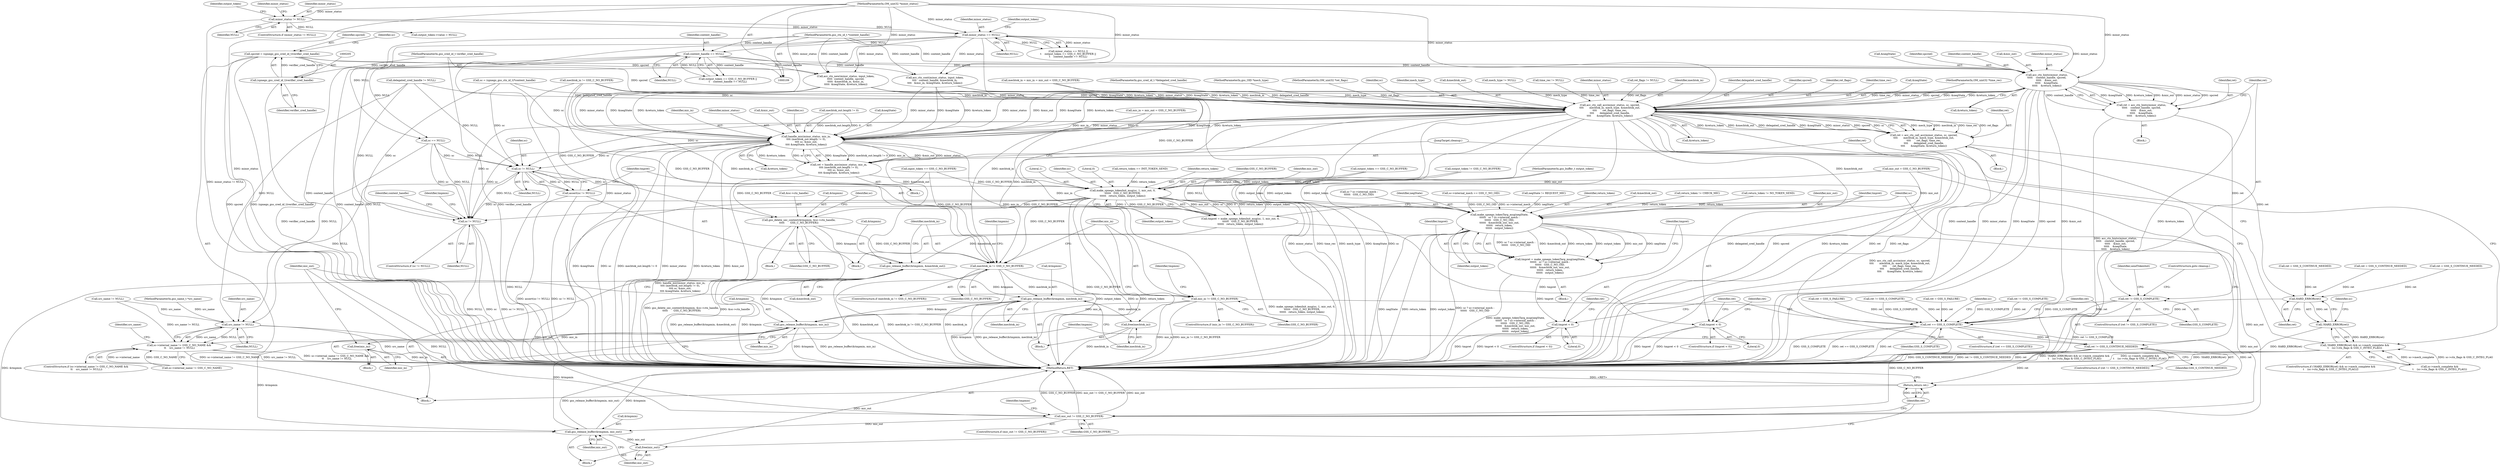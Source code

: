 digraph "0_krb5_b51b33f2bc5d1497ddf5bd107f791c101695000d_3@pointer" {
"1000267" [label="(Call,acc_ctx_hints(minor_status,\n\t\t\t\t\t    context_handle, spcred,\n\t\t\t\t\t    &mic_out,\n\t\t\t\t\t    &negState,\n\t\t\t\t\t    &return_token))"];
"1000178" [label="(Call,minor_status == NULL)"];
"1000154" [label="(Call,minor_status != NULL)"];
"1000110" [label="(MethodParameterIn,OM_uint32 *minor_status)"];
"1000185" [label="(Call,context_handle == NULL)"];
"1000111" [label="(MethodParameterIn,gss_ctx_id_t *context_handle)"];
"1000202" [label="(Call,spcred = (spnego_gss_cred_id_t)verifier_cred_handle)"];
"1000204" [label="(Call,(spnego_gss_cred_id_t)verifier_cred_handle)"];
"1000112" [label="(MethodParameterIn,gss_cred_id_t verifier_cred_handle)"];
"1000265" [label="(Call,ret = acc_ctx_hints(minor_status,\n\t\t\t\t\t    context_handle, spcred,\n\t\t\t\t\t    &mic_out,\n\t\t\t\t\t    &negState,\n\t\t\t\t\t    &return_token))"];
"1000278" [label="(Call,ret != GSS_S_COMPLETE)"];
"1000463" [label="(Call,ret == GSS_S_COMPLETE)"];
"1000496" [label="(Call,ret != GSS_S_CONTINUE_NEEDED)"];
"1000558" [label="(Return,return ret;)"];
"1000354" [label="(Call,acc_ctx_call_acc(minor_status, sc, spcred,\n\t\t\t\t       mechtok_in, mech_type, &mechtok_out,\n\t\t\t\t       ret_flags, time_rec,\n\t\t\t\t       delegated_cred_handle,\n\t\t\t\t       &negState, &return_token))"];
"1000352" [label="(Call,ret = acc_ctx_call_acc(minor_status, sc, spcred,\n\t\t\t\t       mechtok_in, mech_type, &mechtok_out,\n\t\t\t\t       ret_flags, time_rec,\n\t\t\t\t       delegated_cred_handle,\n\t\t\t\t       &negState, &return_token))"];
"1000372" [label="(Call,HARD_ERROR(ret))"];
"1000371" [label="(Call,!HARD_ERROR(ret))"];
"1000370" [label="(Call,!HARD_ERROR(ret) && sc->mech_complete &&\n\t    (sc->ctx_flags & GSS_C_INTEG_FLAG))"];
"1000386" [label="(Call,handle_mic(minor_status, mic_in,\n\t\t\t\t (mechtok_out.length != 0),\n\t\t\t\t sc, &mic_out,\n\t\t\t\t &negState, &return_token))"];
"1000384" [label="(Call,ret = handle_mic(minor_status, mic_in,\n\t\t\t\t (mechtok_out.length != 0),\n\t\t\t\t sc, &mic_out,\n\t\t\t\t &negState, &return_token))"];
"1000410" [label="(Call,sc != NULL)"];
"1000409" [label="(Call,assert(sc != NULL))"];
"1000415" [label="(Call,make_spnego_tokenInit_msg(sc, 1, mic_out, 0,\n\t\t\t\t\t\t   GSS_C_NO_BUFFER,\n\t\t\t\t\t\t   return_token, output_token))"];
"1000413" [label="(Call,tmpret = make_spnego_tokenInit_msg(sc, 1, mic_out, 0,\n\t\t\t\t\t\t   GSS_C_NO_BUFFER,\n\t\t\t\t\t\t   return_token, output_token))"];
"1000424" [label="(Call,tmpret < 0)"];
"1000501" [label="(Call,sc != NULL)"];
"1000505" [label="(Call,gss_delete_sec_context(&tmpmin, &sc->ctx_handle,\n\t\t\t\t\t       GSS_C_NO_BUFFER))"];
"1000520" [label="(Call,gss_release_buffer(&tmpmin, &mechtok_out))"];
"1000530" [label="(Call,gss_release_buffer(&tmpmin, mechtok_in))"];
"1000534" [label="(Call,free(mechtok_in))"];
"1000541" [label="(Call,gss_release_buffer(&tmpmin, mic_in))"];
"1000545" [label="(Call,free(mic_in))"];
"1000552" [label="(Call,gss_release_buffer(&tmpmin, mic_out))"];
"1000556" [label="(Call,free(mic_out))"];
"1000526" [label="(Call,mechtok_in != GSS_C_NO_BUFFER)"];
"1000537" [label="(Call,mic_in != GSS_C_NO_BUFFER)"];
"1000548" [label="(Call,mic_out != GSS_C_NO_BUFFER)"];
"1000479" [label="(Call,src_name != NULL)"];
"1000473" [label="(Call,sc->internal_name != GSS_C_NO_NAME &&\n \t\t    src_name != NULL)"];
"1000442" [label="(Call,make_spnego_tokenTarg_msg(negState,\n\t\t\t\t\t\t   sc ? sc->internal_mech :\n\t\t\t\t\t\t   GSS_C_NO_OID,\n\t\t\t\t\t\t   &mechtok_out, mic_out,\n\t\t\t\t\t\t   return_token,\n\t\t\t\t\t\t   output_token))"];
"1000440" [label="(Call,tmpret = make_spnego_tokenTarg_msg(negState,\n\t\t\t\t\t\t   sc ? sc->internal_mech :\n\t\t\t\t\t\t   GSS_C_NO_OID,\n\t\t\t\t\t\t   &mechtok_out, mic_out,\n\t\t\t\t\t\t   return_token,\n\t\t\t\t\t\t   output_token))"];
"1000456" [label="(Call,tmpret < 0)"];
"1000439" [label="(Block,)"];
"1000498" [label="(Identifier,GSS_S_CONTINUE_NEEDED)"];
"1000202" [label="(Call,spcred = (spnego_gss_cred_id_t)verifier_cred_handle)"];
"1000412" [label="(Identifier,NULL)"];
"1000182" [label="(Call,output_token == GSS_C_NO_BUFFER)"];
"1000277" [label="(ControlStructure,if (ret != GSS_S_COMPLETE))"];
"1000417" [label="(Literal,1)"];
"1000427" [label="(Call,ret = GSS_S_FAILURE)"];
"1000212" [label="(Call,sc->internal_mech == GSS_C_NO_OID)"];
"1000369" [label="(ControlStructure,if (!HARD_ERROR(ret) && sc->mech_complete &&\n\t    (sc->ctx_flags & GSS_C_INTEG_FLAG)))"];
"1000112" [label="(MethodParameterIn,gss_cred_id_t verifier_cred_handle)"];
"1000210" [label="(Identifier,sc)"];
"1000416" [label="(Identifier,sc)"];
"1000518" [label="(Identifier,context_handle)"];
"1000559" [label="(Identifier,ret)"];
"1000364" [label="(Identifier,delegated_cred_handle)"];
"1000474" [label="(Call,sc->internal_name != GSS_C_NO_NAME)"];
"1000278" [label="(Call,ret != GSS_S_COMPLETE)"];
"1000357" [label="(Identifier,spcred)"];
"1000419" [label="(Literal,0)"];
"1000404" [label="(Call,return_token == INIT_TOKEN_SEND)"];
"1000554" [label="(Identifier,tmpmin)"];
"1000399" [label="(Call,&return_token)"];
"1000458" [label="(Literal,0)"];
"1000540" [label="(Block,)"];
"1000345" [label="(Call,negState != REQUEST_MIC)"];
"1000525" [label="(ControlStructure,if (mechtok_in != GSS_C_NO_BUFFER))"];
"1000362" [label="(Identifier,ret_flags)"];
"1000111" [label="(MethodParameterIn,gss_ctx_id_t *context_handle)"];
"1000363" [label="(Identifier,time_rec)"];
"1000532" [label="(Identifier,tmpmin)"];
"1000481" [label="(Identifier,NULL)"];
"1000453" [label="(Identifier,return_token)"];
"1000450" [label="(Call,&mechtok_out)"];
"1000457" [label="(Identifier,tmpret)"];
"1000508" [label="(Call,&sc->ctx_handle)"];
"1000365" [label="(Call,&negState)"];
"1000334" [label="(Call,ret = GSS_S_CONTINUE_NEEDED)"];
"1000117" [label="(MethodParameterIn,gss_buffer_t output_token)"];
"1000371" [label="(Call,!HARD_ERROR(ret))"];
"1000422" [label="(Identifier,output_token)"];
"1000501" [label="(Call,sc != NULL)"];
"1000421" [label="(Identifier,return_token)"];
"1000533" [label="(Identifier,mechtok_in)"];
"1000436" [label="(Call,return_token != CHECK_MIC)"];
"1000463" [label="(Call,ret == GSS_S_COMPLETE)"];
"1000529" [label="(Block,)"];
"1000337" [label="(Call,sc = (spnego_gss_ctx_id_t)*context_handle)"];
"1000497" [label="(Identifier,ret)"];
"1000171" [label="(Call,output_token->value = NULL)"];
"1000285" [label="(Call,ret = GSS_S_CONTINUE_NEEDED)"];
"1000462" [label="(ControlStructure,if (ret == GSS_S_COMPLETE))"];
"1000159" [label="(Identifier,minor_status)"];
"1000415" [label="(Call,make_spnego_tokenInit_msg(sc, 1, mic_out, 0,\n\t\t\t\t\t\t   GSS_C_NO_BUFFER,\n\t\t\t\t\t\t   return_token, output_token))"];
"1000534" [label="(Call,free(mechtok_in))"];
"1000177" [label="(Call,minor_status == NULL ||\n\t    output_token == GSS_C_NO_BUFFER ||\n\t    context_handle == NULL)"];
"1000373" [label="(Identifier,ret)"];
"1000522" [label="(Identifier,tmpmin)"];
"1000251" [label="(Call,delegated_cred_handle != NULL)"];
"1000408" [label="(Block,)"];
"1000480" [label="(Identifier,src_name)"];
"1000442" [label="(Call,make_spnego_tokenTarg_msg(negState,\n\t\t\t\t\t\t   sc ? sc->internal_mech :\n\t\t\t\t\t\t   GSS_C_NO_OID,\n\t\t\t\t\t\t   &mechtok_out, mic_out,\n\t\t\t\t\t\t   return_token,\n\t\t\t\t\t\t   output_token))"];
"1000460" [label="(Identifier,ret)"];
"1000269" [label="(Identifier,context_handle)"];
"1000551" [label="(Block,)"];
"1000521" [label="(Call,&tmpmin)"];
"1000119" [label="(MethodParameterIn,OM_uint32 *time_rec)"];
"1000503" [label="(Identifier,NULL)"];
"1000530" [label="(Call,gss_release_buffer(&tmpmin, mechtok_in))"];
"1000275" [label="(Call,&return_token)"];
"1000479" [label="(Call,src_name != NULL)"];
"1000424" [label="(Call,tmpret < 0)"];
"1000265" [label="(Call,ret = acc_ctx_hints(minor_status,\n\t\t\t\t\t    context_handle, spcred,\n\t\t\t\t\t    &mic_out,\n\t\t\t\t\t    &negState,\n\t\t\t\t\t    &return_token))"];
"1000306" [label="(Call,ret != GSS_S_COMPLETE)"];
"1000266" [label="(Identifier,ret)"];
"1000271" [label="(Call,&mic_out)"];
"1000191" [label="(Call,input_token == GSS_C_NO_BUFFER)"];
"1000280" [label="(Identifier,GSS_S_COMPLETE)"];
"1000496" [label="(Call,ret != GSS_S_CONTINUE_NEEDED)"];
"1000155" [label="(Identifier,minor_status)"];
"1000388" [label="(Identifier,mic_in)"];
"1000120" [label="(MethodParameterIn,gss_cred_id_t *delegated_cred_handle)"];
"1000433" [label="(Call,return_token != NO_TOKEN_SEND)"];
"1000383" [label="(Block,)"];
"1000156" [label="(Identifier,NULL)"];
"1000413" [label="(Call,tmpret = make_spnego_tokenInit_msg(sc, 1, mic_out, 0,\n\t\t\t\t\t\t   GSS_C_NO_BUFFER,\n\t\t\t\t\t\t   return_token, output_token))"];
"1000558" [label="(Return,return ret;)"];
"1000548" [label="(Call,mic_out != GSS_C_NO_BUFFER)"];
"1000268" [label="(Identifier,minor_status)"];
"1000420" [label="(Identifier,GSS_C_NO_BUFFER)"];
"1000376" [label="(Identifier,sc)"];
"1000426" [label="(Literal,0)"];
"1000485" [label="(Identifier,src_name)"];
"1000121" [label="(Block,)"];
"1000452" [label="(Identifier,mic_out)"];
"1000556" [label="(Call,free(mic_out))"];
"1000150" [label="(Call,mic_out = GSS_C_NO_BUFFER)"];
"1000506" [label="(Call,&tmpmin)"];
"1000459" [label="(Call,ret = GSS_S_FAILURE)"];
"1000146" [label="(Call,mechtok_in = mic_in = mic_out = GSS_C_NO_BUFFER)"];
"1000469" [label="(Identifier,sc)"];
"1000310" [label="(Call,ret = GSS_S_CONTINUE_NEEDED)"];
"1000384" [label="(Call,ret = handle_mic(minor_status, mic_in,\n\t\t\t\t (mechtok_out.length != 0),\n\t\t\t\t sc, &mic_out,\n\t\t\t\t &negState, &return_token))"];
"1000531" [label="(Call,&tmpmin)"];
"1000455" [label="(ControlStructure,if (tmpret < 0))"];
"1000387" [label="(Identifier,minor_status)"];
"1000179" [label="(Identifier,minor_status)"];
"1000526" [label="(Call,mechtok_in != GSS_C_NO_BUFFER)"];
"1000465" [label="(Identifier,GSS_S_COMPLETE)"];
"1000523" [label="(Call,&mechtok_out)"];
"1000414" [label="(Identifier,tmpret)"];
"1000552" [label="(Call,gss_release_buffer(&tmpmin, mic_out))"];
"1000330" [label="(Call,ret != GSS_S_COMPLETE)"];
"1000162" [label="(Call,output_token != GSS_C_NO_BUFFER)"];
"1000418" [label="(Identifier,mic_out)"];
"1000352" [label="(Call,ret = acc_ctx_call_acc(minor_status, sc, spcred,\n\t\t\t\t       mechtok_in, mech_type, &mechtok_out,\n\t\t\t\t       ret_flags, time_rec,\n\t\t\t\t       delegated_cred_handle,\n\t\t\t\t       &negState, &return_token))"];
"1000116" [label="(MethodParameterIn,gss_OID *mech_type)"];
"1000423" [label="(ControlStructure,if (tmpret < 0))"];
"1000281" [label="(ControlStructure,goto cleanup;)"];
"1000546" [label="(Identifier,mic_in)"];
"1000547" [label="(ControlStructure,if (mic_out != GSS_C_NO_BUFFER))"];
"1000464" [label="(Identifier,ret)"];
"1000537" [label="(Call,mic_in != GSS_C_NO_BUFFER)"];
"1000473" [label="(Call,sc->internal_name != GSS_C_NO_NAME &&\n \t\t    src_name != NULL)"];
"1000425" [label="(Identifier,tmpret)"];
"1000118" [label="(MethodParameterIn,OM_uint32 *ret_flags)"];
"1000292" [label="(Call,acc_ctx_new(minor_status, input_token,\n\t\t\t\t\t  context_handle, spcred,\n\t\t\t\t\t  &mechtok_in, &mic_in,\n\t\t\t\t\t  &negState, &return_token))"];
"1000219" [label="(Call,src_name != NULL)"];
"1000154" [label="(Call,minor_status != NULL)"];
"1000454" [label="(Identifier,output_token)"];
"1000356" [label="(Identifier,sc)"];
"1000203" [label="(Identifier,spcred)"];
"1000279" [label="(Identifier,ret)"];
"1000115" [label="(MethodParameterIn,gss_name_t *src_name)"];
"1000359" [label="(Identifier,mech_type)"];
"1000504" [label="(Block,)"];
"1000360" [label="(Call,&mechtok_out)"];
"1000370" [label="(Call,!HARD_ERROR(ret) && sc->mech_complete &&\n\t    (sc->ctx_flags & GSS_C_INTEG_FLAG))"];
"1000502" [label="(Identifier,sc)"];
"1000553" [label="(Call,&tmpmin)"];
"1000536" [label="(ControlStructure,if (mic_in != GSS_C_NO_BUFFER))"];
"1000507" [label="(Identifier,tmpmin)"];
"1000549" [label="(Identifier,mic_out)"];
"1000555" [label="(Identifier,mic_out)"];
"1000441" [label="(Identifier,tmpret)"];
"1000367" [label="(Call,&return_token)"];
"1000401" [label="(JumpTarget,cleanup:)"];
"1000505" [label="(Call,gss_delete_sec_context(&tmpmin, &sc->ctx_handle,\n\t\t\t\t\t       GSS_C_NO_BUFFER))"];
"1000528" [label="(Identifier,GSS_C_NO_BUFFER)"];
"1000500" [label="(ControlStructure,if (sc != NULL))"];
"1000444" [label="(Call,sc ? sc->internal_mech :\n\t\t\t\t\t\t   GSS_C_NO_OID)"];
"1000183" [label="(Identifier,output_token)"];
"1000264" [label="(Block,)"];
"1000520" [label="(Call,gss_release_buffer(&tmpmin, &mechtok_out))"];
"1000440" [label="(Call,tmpret = make_spnego_tokenTarg_msg(negState,\n\t\t\t\t\t\t   sc ? sc->internal_mech :\n\t\t\t\t\t\t   GSS_C_NO_OID,\n\t\t\t\t\t\t   &mechtok_out, mic_out,\n\t\t\t\t\t\t   return_token,\n\t\t\t\t\t\t   output_token))"];
"1000372" [label="(Call,HARD_ERROR(ret))"];
"1000512" [label="(Identifier,GSS_C_NO_BUFFER)"];
"1000535" [label="(Identifier,mechtok_in)"];
"1000206" [label="(Identifier,verifier_cred_handle)"];
"1000410" [label="(Call,sc != NULL)"];
"1000185" [label="(Call,context_handle == NULL)"];
"1000317" [label="(Call,acc_ctx_cont(minor_status, input_token,\n\t\t\t\t   context_handle, &mechtok_in,\n\t\t\t\t   &mic_in, &negState, &return_token))"];
"1000148" [label="(Call,mic_in = mic_out = GSS_C_NO_BUFFER)"];
"1000209" [label="(Call,sc == NULL)"];
"1000395" [label="(Call,&mic_out)"];
"1000495" [label="(ControlStructure,if (ret != GSS_S_CONTINUE_NEEDED))"];
"1000394" [label="(Identifier,sc)"];
"1000110" [label="(MethodParameterIn,OM_uint32 *minor_status)"];
"1000385" [label="(Identifier,ret)"];
"1000267" [label="(Call,acc_ctx_hints(minor_status,\n\t\t\t\t\t    context_handle, spcred,\n\t\t\t\t\t    &mic_out,\n\t\t\t\t\t    &negState,\n\t\t\t\t\t    &return_token))"];
"1000545" [label="(Call,free(mic_in))"];
"1000227" [label="(Call,mech_type != NULL)"];
"1000178" [label="(Call,minor_status == NULL)"];
"1000273" [label="(Call,&negState)"];
"1000283" [label="(Identifier,sendTokenInit)"];
"1000153" [label="(ControlStructure,if (minor_status != NULL))"];
"1000560" [label="(MethodReturn,RET)"];
"1000163" [label="(Identifier,output_token)"];
"1000543" [label="(Identifier,tmpmin)"];
"1000270" [label="(Identifier,spcred)"];
"1000515" [label="(Identifier,sc)"];
"1000351" [label="(Block,)"];
"1000542" [label="(Call,&tmpmin)"];
"1000527" [label="(Identifier,mechtok_in)"];
"1000374" [label="(Call,sc->mech_complete &&\n\t    (sc->ctx_flags & GSS_C_INTEG_FLAG))"];
"1000235" [label="(Call,time_rec != NULL)"];
"1000348" [label="(Call,mechtok_in != GSS_C_NO_BUFFER)"];
"1000187" [label="(Identifier,NULL)"];
"1000354" [label="(Call,acc_ctx_call_acc(minor_status, sc, spcred,\n\t\t\t\t       mechtok_in, mech_type, &mechtok_out,\n\t\t\t\t       ret_flags, time_rec,\n\t\t\t\t       delegated_cred_handle,\n\t\t\t\t       &negState, &return_token))"];
"1000443" [label="(Identifier,negState)"];
"1000544" [label="(Identifier,mic_in)"];
"1000204" [label="(Call,(spnego_gss_cred_id_t)verifier_cred_handle)"];
"1000355" [label="(Identifier,minor_status)"];
"1000456" [label="(Call,tmpret < 0)"];
"1000409" [label="(Call,assert(sc != NULL))"];
"1000389" [label="(Call,mechtok_out.length != 0)"];
"1000397" [label="(Call,&negState)"];
"1000539" [label="(Identifier,GSS_C_NO_BUFFER)"];
"1000472" [label="(ControlStructure,if (sc->internal_name != GSS_C_NO_NAME &&\n \t\t    src_name != NULL))"];
"1000538" [label="(Identifier,mic_in)"];
"1000180" [label="(Identifier,NULL)"];
"1000353" [label="(Identifier,ret)"];
"1000243" [label="(Call,ret_flags != NULL)"];
"1000550" [label="(Identifier,GSS_C_NO_BUFFER)"];
"1000557" [label="(Identifier,mic_out)"];
"1000411" [label="(Identifier,sc)"];
"1000181" [label="(Call,output_token == GSS_C_NO_BUFFER ||\n\t    context_handle == NULL)"];
"1000428" [label="(Identifier,ret)"];
"1000541" [label="(Call,gss_release_buffer(&tmpmin, mic_in))"];
"1000386" [label="(Call,handle_mic(minor_status, mic_in,\n\t\t\t\t (mechtok_out.length != 0),\n\t\t\t\t sc, &mic_out,\n\t\t\t\t &negState, &return_token))"];
"1000358" [label="(Identifier,mechtok_in)"];
"1000186" [label="(Identifier,context_handle)"];
"1000267" -> "1000265"  [label="AST: "];
"1000267" -> "1000275"  [label="CFG: "];
"1000268" -> "1000267"  [label="AST: "];
"1000269" -> "1000267"  [label="AST: "];
"1000270" -> "1000267"  [label="AST: "];
"1000271" -> "1000267"  [label="AST: "];
"1000273" -> "1000267"  [label="AST: "];
"1000275" -> "1000267"  [label="AST: "];
"1000265" -> "1000267"  [label="CFG: "];
"1000267" -> "1000560"  [label="DDG: &return_token"];
"1000267" -> "1000560"  [label="DDG: context_handle"];
"1000267" -> "1000560"  [label="DDG: minor_status"];
"1000267" -> "1000560"  [label="DDG: &negState"];
"1000267" -> "1000560"  [label="DDG: spcred"];
"1000267" -> "1000560"  [label="DDG: &mic_out"];
"1000267" -> "1000265"  [label="DDG: &negState"];
"1000267" -> "1000265"  [label="DDG: &return_token"];
"1000267" -> "1000265"  [label="DDG: &mic_out"];
"1000267" -> "1000265"  [label="DDG: minor_status"];
"1000267" -> "1000265"  [label="DDG: spcred"];
"1000267" -> "1000265"  [label="DDG: context_handle"];
"1000178" -> "1000267"  [label="DDG: minor_status"];
"1000110" -> "1000267"  [label="DDG: minor_status"];
"1000185" -> "1000267"  [label="DDG: context_handle"];
"1000111" -> "1000267"  [label="DDG: context_handle"];
"1000202" -> "1000267"  [label="DDG: spcred"];
"1000267" -> "1000354"  [label="DDG: minor_status"];
"1000267" -> "1000354"  [label="DDG: spcred"];
"1000267" -> "1000354"  [label="DDG: &negState"];
"1000267" -> "1000354"  [label="DDG: &return_token"];
"1000267" -> "1000386"  [label="DDG: minor_status"];
"1000267" -> "1000386"  [label="DDG: &mic_out"];
"1000267" -> "1000386"  [label="DDG: &negState"];
"1000267" -> "1000386"  [label="DDG: &return_token"];
"1000178" -> "1000177"  [label="AST: "];
"1000178" -> "1000180"  [label="CFG: "];
"1000179" -> "1000178"  [label="AST: "];
"1000180" -> "1000178"  [label="AST: "];
"1000183" -> "1000178"  [label="CFG: "];
"1000177" -> "1000178"  [label="CFG: "];
"1000178" -> "1000560"  [label="DDG: minor_status"];
"1000178" -> "1000560"  [label="DDG: NULL"];
"1000178" -> "1000177"  [label="DDG: minor_status"];
"1000178" -> "1000177"  [label="DDG: NULL"];
"1000154" -> "1000178"  [label="DDG: minor_status"];
"1000154" -> "1000178"  [label="DDG: NULL"];
"1000110" -> "1000178"  [label="DDG: minor_status"];
"1000178" -> "1000185"  [label="DDG: NULL"];
"1000178" -> "1000209"  [label="DDG: NULL"];
"1000178" -> "1000292"  [label="DDG: minor_status"];
"1000178" -> "1000317"  [label="DDG: minor_status"];
"1000154" -> "1000153"  [label="AST: "];
"1000154" -> "1000156"  [label="CFG: "];
"1000155" -> "1000154"  [label="AST: "];
"1000156" -> "1000154"  [label="AST: "];
"1000159" -> "1000154"  [label="CFG: "];
"1000163" -> "1000154"  [label="CFG: "];
"1000154" -> "1000560"  [label="DDG: minor_status != NULL"];
"1000110" -> "1000154"  [label="DDG: minor_status"];
"1000154" -> "1000171"  [label="DDG: NULL"];
"1000110" -> "1000109"  [label="AST: "];
"1000110" -> "1000560"  [label="DDG: minor_status"];
"1000110" -> "1000292"  [label="DDG: minor_status"];
"1000110" -> "1000317"  [label="DDG: minor_status"];
"1000110" -> "1000354"  [label="DDG: minor_status"];
"1000110" -> "1000386"  [label="DDG: minor_status"];
"1000185" -> "1000181"  [label="AST: "];
"1000185" -> "1000187"  [label="CFG: "];
"1000186" -> "1000185"  [label="AST: "];
"1000187" -> "1000185"  [label="AST: "];
"1000181" -> "1000185"  [label="CFG: "];
"1000185" -> "1000560"  [label="DDG: context_handle"];
"1000185" -> "1000560"  [label="DDG: NULL"];
"1000185" -> "1000181"  [label="DDG: context_handle"];
"1000185" -> "1000181"  [label="DDG: NULL"];
"1000111" -> "1000185"  [label="DDG: context_handle"];
"1000185" -> "1000209"  [label="DDG: NULL"];
"1000185" -> "1000292"  [label="DDG: context_handle"];
"1000185" -> "1000317"  [label="DDG: context_handle"];
"1000111" -> "1000109"  [label="AST: "];
"1000111" -> "1000560"  [label="DDG: context_handle"];
"1000111" -> "1000292"  [label="DDG: context_handle"];
"1000111" -> "1000317"  [label="DDG: context_handle"];
"1000202" -> "1000121"  [label="AST: "];
"1000202" -> "1000204"  [label="CFG: "];
"1000203" -> "1000202"  [label="AST: "];
"1000204" -> "1000202"  [label="AST: "];
"1000210" -> "1000202"  [label="CFG: "];
"1000202" -> "1000560"  [label="DDG: spcred"];
"1000202" -> "1000560"  [label="DDG: (spnego_gss_cred_id_t)verifier_cred_handle"];
"1000204" -> "1000202"  [label="DDG: verifier_cred_handle"];
"1000202" -> "1000292"  [label="DDG: spcred"];
"1000202" -> "1000354"  [label="DDG: spcred"];
"1000204" -> "1000206"  [label="CFG: "];
"1000205" -> "1000204"  [label="AST: "];
"1000206" -> "1000204"  [label="AST: "];
"1000204" -> "1000560"  [label="DDG: verifier_cred_handle"];
"1000112" -> "1000204"  [label="DDG: verifier_cred_handle"];
"1000112" -> "1000109"  [label="AST: "];
"1000112" -> "1000560"  [label="DDG: verifier_cred_handle"];
"1000265" -> "1000264"  [label="AST: "];
"1000266" -> "1000265"  [label="AST: "];
"1000279" -> "1000265"  [label="CFG: "];
"1000265" -> "1000560"  [label="DDG: acc_ctx_hints(minor_status,\n\t\t\t\t\t    context_handle, spcred,\n\t\t\t\t\t    &mic_out,\n\t\t\t\t\t    &negState,\n\t\t\t\t\t    &return_token)"];
"1000265" -> "1000278"  [label="DDG: ret"];
"1000278" -> "1000277"  [label="AST: "];
"1000278" -> "1000280"  [label="CFG: "];
"1000279" -> "1000278"  [label="AST: "];
"1000280" -> "1000278"  [label="AST: "];
"1000281" -> "1000278"  [label="CFG: "];
"1000283" -> "1000278"  [label="CFG: "];
"1000278" -> "1000560"  [label="DDG: ret != GSS_S_COMPLETE"];
"1000278" -> "1000463"  [label="DDG: ret"];
"1000278" -> "1000463"  [label="DDG: GSS_S_COMPLETE"];
"1000463" -> "1000462"  [label="AST: "];
"1000463" -> "1000465"  [label="CFG: "];
"1000464" -> "1000463"  [label="AST: "];
"1000465" -> "1000463"  [label="AST: "];
"1000469" -> "1000463"  [label="CFG: "];
"1000497" -> "1000463"  [label="CFG: "];
"1000463" -> "1000560"  [label="DDG: GSS_S_COMPLETE"];
"1000463" -> "1000560"  [label="DDG: ret == GSS_S_COMPLETE"];
"1000463" -> "1000560"  [label="DDG: ret"];
"1000427" -> "1000463"  [label="DDG: ret"];
"1000306" -> "1000463"  [label="DDG: ret"];
"1000306" -> "1000463"  [label="DDG: GSS_S_COMPLETE"];
"1000372" -> "1000463"  [label="DDG: ret"];
"1000384" -> "1000463"  [label="DDG: ret"];
"1000459" -> "1000463"  [label="DDG: ret"];
"1000330" -> "1000463"  [label="DDG: ret"];
"1000330" -> "1000463"  [label="DDG: GSS_S_COMPLETE"];
"1000463" -> "1000496"  [label="DDG: ret"];
"1000463" -> "1000558"  [label="DDG: ret"];
"1000496" -> "1000495"  [label="AST: "];
"1000496" -> "1000498"  [label="CFG: "];
"1000497" -> "1000496"  [label="AST: "];
"1000498" -> "1000496"  [label="AST: "];
"1000502" -> "1000496"  [label="CFG: "];
"1000522" -> "1000496"  [label="CFG: "];
"1000496" -> "1000560"  [label="DDG: GSS_S_CONTINUE_NEEDED"];
"1000496" -> "1000560"  [label="DDG: ret != GSS_S_CONTINUE_NEEDED"];
"1000496" -> "1000560"  [label="DDG: ret"];
"1000496" -> "1000558"  [label="DDG: ret"];
"1000558" -> "1000121"  [label="AST: "];
"1000558" -> "1000559"  [label="CFG: "];
"1000559" -> "1000558"  [label="AST: "];
"1000560" -> "1000558"  [label="CFG: "];
"1000558" -> "1000560"  [label="DDG: <RET>"];
"1000559" -> "1000558"  [label="DDG: ret"];
"1000354" -> "1000352"  [label="AST: "];
"1000354" -> "1000367"  [label="CFG: "];
"1000355" -> "1000354"  [label="AST: "];
"1000356" -> "1000354"  [label="AST: "];
"1000357" -> "1000354"  [label="AST: "];
"1000358" -> "1000354"  [label="AST: "];
"1000359" -> "1000354"  [label="AST: "];
"1000360" -> "1000354"  [label="AST: "];
"1000362" -> "1000354"  [label="AST: "];
"1000363" -> "1000354"  [label="AST: "];
"1000364" -> "1000354"  [label="AST: "];
"1000365" -> "1000354"  [label="AST: "];
"1000367" -> "1000354"  [label="AST: "];
"1000352" -> "1000354"  [label="CFG: "];
"1000354" -> "1000560"  [label="DDG: &negState"];
"1000354" -> "1000560"  [label="DDG: sc"];
"1000354" -> "1000560"  [label="DDG: delegated_cred_handle"];
"1000354" -> "1000560"  [label="DDG: spcred"];
"1000354" -> "1000560"  [label="DDG: &return_token"];
"1000354" -> "1000560"  [label="DDG: ret_flags"];
"1000354" -> "1000560"  [label="DDG: minor_status"];
"1000354" -> "1000560"  [label="DDG: time_rec"];
"1000354" -> "1000560"  [label="DDG: mech_type"];
"1000354" -> "1000352"  [label="DDG: mech_type"];
"1000354" -> "1000352"  [label="DDG: mechtok_in"];
"1000354" -> "1000352"  [label="DDG: time_rec"];
"1000354" -> "1000352"  [label="DDG: ret_flags"];
"1000354" -> "1000352"  [label="DDG: &return_token"];
"1000354" -> "1000352"  [label="DDG: &mechtok_out"];
"1000354" -> "1000352"  [label="DDG: delegated_cred_handle"];
"1000354" -> "1000352"  [label="DDG: &negState"];
"1000354" -> "1000352"  [label="DDG: minor_status"];
"1000354" -> "1000352"  [label="DDG: spcred"];
"1000354" -> "1000352"  [label="DDG: sc"];
"1000317" -> "1000354"  [label="DDG: minor_status"];
"1000317" -> "1000354"  [label="DDG: &negState"];
"1000317" -> "1000354"  [label="DDG: &return_token"];
"1000292" -> "1000354"  [label="DDG: minor_status"];
"1000292" -> "1000354"  [label="DDG: spcred"];
"1000292" -> "1000354"  [label="DDG: &negState"];
"1000292" -> "1000354"  [label="DDG: &return_token"];
"1000337" -> "1000354"  [label="DDG: sc"];
"1000348" -> "1000354"  [label="DDG: mechtok_in"];
"1000146" -> "1000354"  [label="DDG: mechtok_in"];
"1000227" -> "1000354"  [label="DDG: mech_type"];
"1000116" -> "1000354"  [label="DDG: mech_type"];
"1000243" -> "1000354"  [label="DDG: ret_flags"];
"1000118" -> "1000354"  [label="DDG: ret_flags"];
"1000235" -> "1000354"  [label="DDG: time_rec"];
"1000119" -> "1000354"  [label="DDG: time_rec"];
"1000251" -> "1000354"  [label="DDG: delegated_cred_handle"];
"1000120" -> "1000354"  [label="DDG: delegated_cred_handle"];
"1000354" -> "1000386"  [label="DDG: minor_status"];
"1000354" -> "1000386"  [label="DDG: sc"];
"1000354" -> "1000386"  [label="DDG: &negState"];
"1000354" -> "1000386"  [label="DDG: &return_token"];
"1000354" -> "1000410"  [label="DDG: sc"];
"1000354" -> "1000442"  [label="DDG: &mechtok_out"];
"1000354" -> "1000501"  [label="DDG: sc"];
"1000354" -> "1000520"  [label="DDG: &mechtok_out"];
"1000354" -> "1000526"  [label="DDG: mechtok_in"];
"1000352" -> "1000351"  [label="AST: "];
"1000353" -> "1000352"  [label="AST: "];
"1000373" -> "1000352"  [label="CFG: "];
"1000352" -> "1000560"  [label="DDG: acc_ctx_call_acc(minor_status, sc, spcred,\n\t\t\t\t       mechtok_in, mech_type, &mechtok_out,\n\t\t\t\t       ret_flags, time_rec,\n\t\t\t\t       delegated_cred_handle,\n\t\t\t\t       &negState, &return_token)"];
"1000352" -> "1000372"  [label="DDG: ret"];
"1000372" -> "1000371"  [label="AST: "];
"1000372" -> "1000373"  [label="CFG: "];
"1000373" -> "1000372"  [label="AST: "];
"1000371" -> "1000372"  [label="CFG: "];
"1000372" -> "1000371"  [label="DDG: ret"];
"1000285" -> "1000372"  [label="DDG: ret"];
"1000310" -> "1000372"  [label="DDG: ret"];
"1000334" -> "1000372"  [label="DDG: ret"];
"1000371" -> "1000370"  [label="AST: "];
"1000376" -> "1000371"  [label="CFG: "];
"1000370" -> "1000371"  [label="CFG: "];
"1000371" -> "1000560"  [label="DDG: HARD_ERROR(ret)"];
"1000371" -> "1000370"  [label="DDG: HARD_ERROR(ret)"];
"1000370" -> "1000369"  [label="AST: "];
"1000370" -> "1000374"  [label="CFG: "];
"1000374" -> "1000370"  [label="AST: "];
"1000385" -> "1000370"  [label="CFG: "];
"1000401" -> "1000370"  [label="CFG: "];
"1000370" -> "1000560"  [label="DDG: !HARD_ERROR(ret) && sc->mech_complete &&\n\t    (sc->ctx_flags & GSS_C_INTEG_FLAG)"];
"1000370" -> "1000560"  [label="DDG: sc->mech_complete &&\n\t    (sc->ctx_flags & GSS_C_INTEG_FLAG)"];
"1000370" -> "1000560"  [label="DDG: !HARD_ERROR(ret)"];
"1000374" -> "1000370"  [label="DDG: sc->mech_complete"];
"1000374" -> "1000370"  [label="DDG: sc->ctx_flags & GSS_C_INTEG_FLAG"];
"1000386" -> "1000384"  [label="AST: "];
"1000386" -> "1000399"  [label="CFG: "];
"1000387" -> "1000386"  [label="AST: "];
"1000388" -> "1000386"  [label="AST: "];
"1000389" -> "1000386"  [label="AST: "];
"1000394" -> "1000386"  [label="AST: "];
"1000395" -> "1000386"  [label="AST: "];
"1000397" -> "1000386"  [label="AST: "];
"1000399" -> "1000386"  [label="AST: "];
"1000384" -> "1000386"  [label="CFG: "];
"1000386" -> "1000560"  [label="DDG: &negState"];
"1000386" -> "1000560"  [label="DDG: sc"];
"1000386" -> "1000560"  [label="DDG: mechtok_out.length != 0"];
"1000386" -> "1000560"  [label="DDG: minor_status"];
"1000386" -> "1000560"  [label="DDG: &return_token"];
"1000386" -> "1000560"  [label="DDG: &mic_out"];
"1000386" -> "1000384"  [label="DDG: &negState"];
"1000386" -> "1000384"  [label="DDG: mechtok_out.length != 0"];
"1000386" -> "1000384"  [label="DDG: mic_in"];
"1000386" -> "1000384"  [label="DDG: &mic_out"];
"1000386" -> "1000384"  [label="DDG: minor_status"];
"1000386" -> "1000384"  [label="DDG: &return_token"];
"1000386" -> "1000384"  [label="DDG: sc"];
"1000317" -> "1000386"  [label="DDG: minor_status"];
"1000317" -> "1000386"  [label="DDG: &negState"];
"1000317" -> "1000386"  [label="DDG: &return_token"];
"1000292" -> "1000386"  [label="DDG: minor_status"];
"1000292" -> "1000386"  [label="DDG: &negState"];
"1000292" -> "1000386"  [label="DDG: &return_token"];
"1000148" -> "1000386"  [label="DDG: mic_in"];
"1000389" -> "1000386"  [label="DDG: mechtok_out.length"];
"1000389" -> "1000386"  [label="DDG: 0"];
"1000337" -> "1000386"  [label="DDG: sc"];
"1000386" -> "1000410"  [label="DDG: sc"];
"1000386" -> "1000501"  [label="DDG: sc"];
"1000386" -> "1000537"  [label="DDG: mic_in"];
"1000384" -> "1000383"  [label="AST: "];
"1000385" -> "1000384"  [label="AST: "];
"1000401" -> "1000384"  [label="CFG: "];
"1000384" -> "1000560"  [label="DDG: handle_mic(minor_status, mic_in,\n\t\t\t\t (mechtok_out.length != 0),\n\t\t\t\t sc, &mic_out,\n\t\t\t\t &negState, &return_token)"];
"1000410" -> "1000409"  [label="AST: "];
"1000410" -> "1000412"  [label="CFG: "];
"1000411" -> "1000410"  [label="AST: "];
"1000412" -> "1000410"  [label="AST: "];
"1000409" -> "1000410"  [label="CFG: "];
"1000410" -> "1000560"  [label="DDG: NULL"];
"1000410" -> "1000409"  [label="DDG: sc"];
"1000410" -> "1000409"  [label="DDG: NULL"];
"1000209" -> "1000410"  [label="DDG: sc"];
"1000209" -> "1000410"  [label="DDG: NULL"];
"1000337" -> "1000410"  [label="DDG: sc"];
"1000251" -> "1000410"  [label="DDG: NULL"];
"1000410" -> "1000415"  [label="DDG: sc"];
"1000410" -> "1000479"  [label="DDG: NULL"];
"1000410" -> "1000501"  [label="DDG: NULL"];
"1000409" -> "1000408"  [label="AST: "];
"1000414" -> "1000409"  [label="CFG: "];
"1000409" -> "1000560"  [label="DDG: assert(sc != NULL)"];
"1000409" -> "1000560"  [label="DDG: sc != NULL"];
"1000415" -> "1000413"  [label="AST: "];
"1000415" -> "1000422"  [label="CFG: "];
"1000416" -> "1000415"  [label="AST: "];
"1000417" -> "1000415"  [label="AST: "];
"1000418" -> "1000415"  [label="AST: "];
"1000419" -> "1000415"  [label="AST: "];
"1000420" -> "1000415"  [label="AST: "];
"1000421" -> "1000415"  [label="AST: "];
"1000422" -> "1000415"  [label="AST: "];
"1000413" -> "1000415"  [label="CFG: "];
"1000415" -> "1000560"  [label="DDG: output_token"];
"1000415" -> "1000560"  [label="DDG: sc"];
"1000415" -> "1000560"  [label="DDG: return_token"];
"1000415" -> "1000413"  [label="DDG: mic_out"];
"1000415" -> "1000413"  [label="DDG: sc"];
"1000415" -> "1000413"  [label="DDG: 0"];
"1000415" -> "1000413"  [label="DDG: return_token"];
"1000415" -> "1000413"  [label="DDG: output_token"];
"1000415" -> "1000413"  [label="DDG: 1"];
"1000415" -> "1000413"  [label="DDG: GSS_C_NO_BUFFER"];
"1000150" -> "1000415"  [label="DDG: mic_out"];
"1000348" -> "1000415"  [label="DDG: GSS_C_NO_BUFFER"];
"1000191" -> "1000415"  [label="DDG: GSS_C_NO_BUFFER"];
"1000404" -> "1000415"  [label="DDG: return_token"];
"1000162" -> "1000415"  [label="DDG: output_token"];
"1000182" -> "1000415"  [label="DDG: output_token"];
"1000117" -> "1000415"  [label="DDG: output_token"];
"1000415" -> "1000501"  [label="DDG: sc"];
"1000415" -> "1000505"  [label="DDG: GSS_C_NO_BUFFER"];
"1000415" -> "1000526"  [label="DDG: GSS_C_NO_BUFFER"];
"1000415" -> "1000548"  [label="DDG: mic_out"];
"1000413" -> "1000408"  [label="AST: "];
"1000414" -> "1000413"  [label="AST: "];
"1000425" -> "1000413"  [label="CFG: "];
"1000413" -> "1000560"  [label="DDG: make_spnego_tokenInit_msg(sc, 1, mic_out, 0,\n\t\t\t\t\t\t   GSS_C_NO_BUFFER,\n\t\t\t\t\t\t   return_token, output_token)"];
"1000413" -> "1000424"  [label="DDG: tmpret"];
"1000424" -> "1000423"  [label="AST: "];
"1000424" -> "1000426"  [label="CFG: "];
"1000425" -> "1000424"  [label="AST: "];
"1000426" -> "1000424"  [label="AST: "];
"1000428" -> "1000424"  [label="CFG: "];
"1000464" -> "1000424"  [label="CFG: "];
"1000424" -> "1000560"  [label="DDG: tmpret"];
"1000424" -> "1000560"  [label="DDG: tmpret < 0"];
"1000501" -> "1000500"  [label="AST: "];
"1000501" -> "1000503"  [label="CFG: "];
"1000502" -> "1000501"  [label="AST: "];
"1000503" -> "1000501"  [label="AST: "];
"1000507" -> "1000501"  [label="CFG: "];
"1000518" -> "1000501"  [label="CFG: "];
"1000501" -> "1000560"  [label="DDG: NULL"];
"1000501" -> "1000560"  [label="DDG: sc"];
"1000501" -> "1000560"  [label="DDG: sc != NULL"];
"1000209" -> "1000501"  [label="DDG: sc"];
"1000209" -> "1000501"  [label="DDG: NULL"];
"1000337" -> "1000501"  [label="DDG: sc"];
"1000251" -> "1000501"  [label="DDG: NULL"];
"1000505" -> "1000504"  [label="AST: "];
"1000505" -> "1000512"  [label="CFG: "];
"1000506" -> "1000505"  [label="AST: "];
"1000508" -> "1000505"  [label="AST: "];
"1000512" -> "1000505"  [label="AST: "];
"1000515" -> "1000505"  [label="CFG: "];
"1000505" -> "1000560"  [label="DDG: gss_delete_sec_context(&tmpmin, &sc->ctx_handle,\n\t\t\t\t\t       GSS_C_NO_BUFFER)"];
"1000505" -> "1000560"  [label="DDG: &sc->ctx_handle"];
"1000348" -> "1000505"  [label="DDG: GSS_C_NO_BUFFER"];
"1000191" -> "1000505"  [label="DDG: GSS_C_NO_BUFFER"];
"1000505" -> "1000520"  [label="DDG: &tmpmin"];
"1000505" -> "1000526"  [label="DDG: GSS_C_NO_BUFFER"];
"1000520" -> "1000121"  [label="AST: "];
"1000520" -> "1000523"  [label="CFG: "];
"1000521" -> "1000520"  [label="AST: "];
"1000523" -> "1000520"  [label="AST: "];
"1000527" -> "1000520"  [label="CFG: "];
"1000520" -> "1000560"  [label="DDG: gss_release_buffer(&tmpmin, &mechtok_out)"];
"1000520" -> "1000560"  [label="DDG: &tmpmin"];
"1000520" -> "1000560"  [label="DDG: &mechtok_out"];
"1000442" -> "1000520"  [label="DDG: &mechtok_out"];
"1000520" -> "1000530"  [label="DDG: &tmpmin"];
"1000520" -> "1000541"  [label="DDG: &tmpmin"];
"1000520" -> "1000552"  [label="DDG: &tmpmin"];
"1000530" -> "1000529"  [label="AST: "];
"1000530" -> "1000533"  [label="CFG: "];
"1000531" -> "1000530"  [label="AST: "];
"1000533" -> "1000530"  [label="AST: "];
"1000535" -> "1000530"  [label="CFG: "];
"1000530" -> "1000560"  [label="DDG: &tmpmin"];
"1000530" -> "1000560"  [label="DDG: gss_release_buffer(&tmpmin, mechtok_in)"];
"1000526" -> "1000530"  [label="DDG: mechtok_in"];
"1000530" -> "1000534"  [label="DDG: mechtok_in"];
"1000530" -> "1000541"  [label="DDG: &tmpmin"];
"1000530" -> "1000552"  [label="DDG: &tmpmin"];
"1000534" -> "1000529"  [label="AST: "];
"1000534" -> "1000535"  [label="CFG: "];
"1000535" -> "1000534"  [label="AST: "];
"1000538" -> "1000534"  [label="CFG: "];
"1000534" -> "1000560"  [label="DDG: mechtok_in"];
"1000541" -> "1000540"  [label="AST: "];
"1000541" -> "1000544"  [label="CFG: "];
"1000542" -> "1000541"  [label="AST: "];
"1000544" -> "1000541"  [label="AST: "];
"1000546" -> "1000541"  [label="CFG: "];
"1000541" -> "1000560"  [label="DDG: &tmpmin"];
"1000541" -> "1000560"  [label="DDG: gss_release_buffer(&tmpmin, mic_in)"];
"1000537" -> "1000541"  [label="DDG: mic_in"];
"1000541" -> "1000545"  [label="DDG: mic_in"];
"1000541" -> "1000552"  [label="DDG: &tmpmin"];
"1000545" -> "1000540"  [label="AST: "];
"1000545" -> "1000546"  [label="CFG: "];
"1000546" -> "1000545"  [label="AST: "];
"1000549" -> "1000545"  [label="CFG: "];
"1000545" -> "1000560"  [label="DDG: mic_in"];
"1000552" -> "1000551"  [label="AST: "];
"1000552" -> "1000555"  [label="CFG: "];
"1000553" -> "1000552"  [label="AST: "];
"1000555" -> "1000552"  [label="AST: "];
"1000557" -> "1000552"  [label="CFG: "];
"1000552" -> "1000560"  [label="DDG: &tmpmin"];
"1000552" -> "1000560"  [label="DDG: gss_release_buffer(&tmpmin, mic_out)"];
"1000548" -> "1000552"  [label="DDG: mic_out"];
"1000552" -> "1000556"  [label="DDG: mic_out"];
"1000556" -> "1000551"  [label="AST: "];
"1000556" -> "1000557"  [label="CFG: "];
"1000557" -> "1000556"  [label="AST: "];
"1000559" -> "1000556"  [label="CFG: "];
"1000556" -> "1000560"  [label="DDG: mic_out"];
"1000526" -> "1000525"  [label="AST: "];
"1000526" -> "1000528"  [label="CFG: "];
"1000527" -> "1000526"  [label="AST: "];
"1000528" -> "1000526"  [label="AST: "];
"1000532" -> "1000526"  [label="CFG: "];
"1000538" -> "1000526"  [label="CFG: "];
"1000526" -> "1000560"  [label="DDG: mechtok_in != GSS_C_NO_BUFFER"];
"1000526" -> "1000560"  [label="DDG: mechtok_in"];
"1000348" -> "1000526"  [label="DDG: mechtok_in"];
"1000348" -> "1000526"  [label="DDG: GSS_C_NO_BUFFER"];
"1000146" -> "1000526"  [label="DDG: mechtok_in"];
"1000191" -> "1000526"  [label="DDG: GSS_C_NO_BUFFER"];
"1000526" -> "1000537"  [label="DDG: GSS_C_NO_BUFFER"];
"1000537" -> "1000536"  [label="AST: "];
"1000537" -> "1000539"  [label="CFG: "];
"1000538" -> "1000537"  [label="AST: "];
"1000539" -> "1000537"  [label="AST: "];
"1000543" -> "1000537"  [label="CFG: "];
"1000549" -> "1000537"  [label="CFG: "];
"1000537" -> "1000560"  [label="DDG: mic_in"];
"1000537" -> "1000560"  [label="DDG: mic_in != GSS_C_NO_BUFFER"];
"1000148" -> "1000537"  [label="DDG: mic_in"];
"1000537" -> "1000548"  [label="DDG: GSS_C_NO_BUFFER"];
"1000548" -> "1000547"  [label="AST: "];
"1000548" -> "1000550"  [label="CFG: "];
"1000549" -> "1000548"  [label="AST: "];
"1000550" -> "1000548"  [label="AST: "];
"1000554" -> "1000548"  [label="CFG: "];
"1000559" -> "1000548"  [label="CFG: "];
"1000548" -> "1000560"  [label="DDG: GSS_C_NO_BUFFER"];
"1000548" -> "1000560"  [label="DDG: mic_out != GSS_C_NO_BUFFER"];
"1000548" -> "1000560"  [label="DDG: mic_out"];
"1000150" -> "1000548"  [label="DDG: mic_out"];
"1000442" -> "1000548"  [label="DDG: mic_out"];
"1000479" -> "1000473"  [label="AST: "];
"1000479" -> "1000481"  [label="CFG: "];
"1000480" -> "1000479"  [label="AST: "];
"1000481" -> "1000479"  [label="AST: "];
"1000473" -> "1000479"  [label="CFG: "];
"1000479" -> "1000560"  [label="DDG: src_name"];
"1000479" -> "1000560"  [label="DDG: NULL"];
"1000479" -> "1000473"  [label="DDG: src_name"];
"1000479" -> "1000473"  [label="DDG: NULL"];
"1000219" -> "1000479"  [label="DDG: src_name"];
"1000115" -> "1000479"  [label="DDG: src_name"];
"1000251" -> "1000479"  [label="DDG: NULL"];
"1000209" -> "1000479"  [label="DDG: NULL"];
"1000473" -> "1000472"  [label="AST: "];
"1000473" -> "1000474"  [label="CFG: "];
"1000474" -> "1000473"  [label="AST: "];
"1000485" -> "1000473"  [label="CFG: "];
"1000522" -> "1000473"  [label="CFG: "];
"1000473" -> "1000560"  [label="DDG: sc->internal_name != GSS_C_NO_NAME"];
"1000473" -> "1000560"  [label="DDG: src_name != NULL"];
"1000473" -> "1000560"  [label="DDG: sc->internal_name != GSS_C_NO_NAME &&\n \t\t    src_name != NULL"];
"1000474" -> "1000473"  [label="DDG: sc->internal_name"];
"1000474" -> "1000473"  [label="DDG: GSS_C_NO_NAME"];
"1000219" -> "1000473"  [label="DDG: src_name != NULL"];
"1000442" -> "1000440"  [label="AST: "];
"1000442" -> "1000454"  [label="CFG: "];
"1000443" -> "1000442"  [label="AST: "];
"1000444" -> "1000442"  [label="AST: "];
"1000450" -> "1000442"  [label="AST: "];
"1000452" -> "1000442"  [label="AST: "];
"1000453" -> "1000442"  [label="AST: "];
"1000454" -> "1000442"  [label="AST: "];
"1000440" -> "1000442"  [label="CFG: "];
"1000442" -> "1000560"  [label="DDG: negState"];
"1000442" -> "1000560"  [label="DDG: return_token"];
"1000442" -> "1000560"  [label="DDG: output_token"];
"1000442" -> "1000560"  [label="DDG: sc ? sc->internal_mech :\n\t\t\t\t\t\t   GSS_C_NO_OID"];
"1000442" -> "1000440"  [label="DDG: sc ? sc->internal_mech :\n\t\t\t\t\t\t   GSS_C_NO_OID"];
"1000442" -> "1000440"  [label="DDG: &mechtok_out"];
"1000442" -> "1000440"  [label="DDG: return_token"];
"1000442" -> "1000440"  [label="DDG: output_token"];
"1000442" -> "1000440"  [label="DDG: mic_out"];
"1000442" -> "1000440"  [label="DDG: negState"];
"1000345" -> "1000442"  [label="DDG: negState"];
"1000212" -> "1000442"  [label="DDG: sc->internal_mech"];
"1000212" -> "1000442"  [label="DDG: GSS_C_NO_OID"];
"1000150" -> "1000442"  [label="DDG: mic_out"];
"1000436" -> "1000442"  [label="DDG: return_token"];
"1000433" -> "1000442"  [label="DDG: return_token"];
"1000162" -> "1000442"  [label="DDG: output_token"];
"1000182" -> "1000442"  [label="DDG: output_token"];
"1000117" -> "1000442"  [label="DDG: output_token"];
"1000440" -> "1000439"  [label="AST: "];
"1000441" -> "1000440"  [label="AST: "];
"1000457" -> "1000440"  [label="CFG: "];
"1000440" -> "1000560"  [label="DDG: make_spnego_tokenTarg_msg(negState,\n\t\t\t\t\t\t   sc ? sc->internal_mech :\n\t\t\t\t\t\t   GSS_C_NO_OID,\n\t\t\t\t\t\t   &mechtok_out, mic_out,\n\t\t\t\t\t\t   return_token,\n\t\t\t\t\t\t   output_token)"];
"1000440" -> "1000456"  [label="DDG: tmpret"];
"1000456" -> "1000455"  [label="AST: "];
"1000456" -> "1000458"  [label="CFG: "];
"1000457" -> "1000456"  [label="AST: "];
"1000458" -> "1000456"  [label="AST: "];
"1000460" -> "1000456"  [label="CFG: "];
"1000464" -> "1000456"  [label="CFG: "];
"1000456" -> "1000560"  [label="DDG: tmpret"];
"1000456" -> "1000560"  [label="DDG: tmpret < 0"];
}

